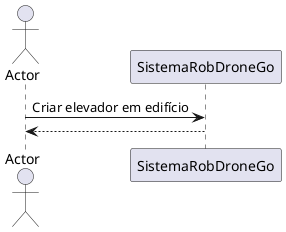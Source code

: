@startuml
actor Actor as actor
participant SistemaRobDroneGo as srdg
actor -> srdg: Criar elevador em edifício
srdg --> actor
@enduml